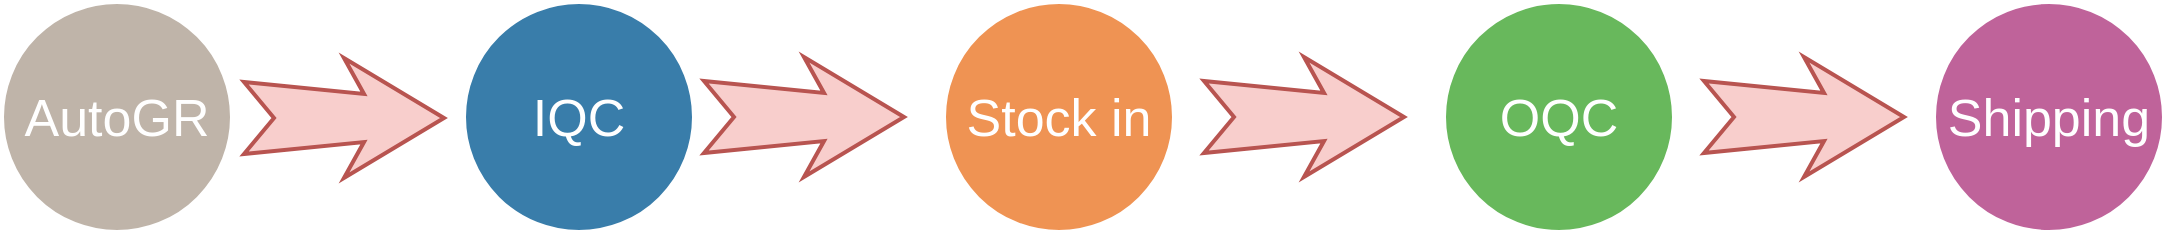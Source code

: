 <mxfile version="11.0.5" type="github"><diagram name="Page-1" id="12e1b939-464a-85fe-373e-61e167be1490"><mxGraphModel dx="1422" dy="715" grid="1" gridSize="10" guides="1" tooltips="1" connect="1" arrows="1" fold="1" page="1" pageScale="1.5" pageWidth="1169" pageHeight="826" background="#ffffff" math="0" shadow="0"><root><mxCell id="0"/><mxCell id="1" parent="0"/><mxCell id="60da8b9f42644d3a-8" value="AutoGR" style="ellipse;whiteSpace=wrap;html=1;rounded=0;shadow=0;strokeWidth=2;fontSize=26;align=center;fillColor=#BFB4A9;strokeColor=#FFFFFF;fontColor=#FFFFFF;" parent="1" vertex="1"><mxGeometry x="259" y="545" width="115" height="115" as="geometry"/></mxCell><mxCell id="60da8b9f42644d3a-9" value="" style="html=1;shadow=0;dashed=0;align=center;verticalAlign=middle;shape=mxgraph.arrows2.stylisedArrow;dy=0.6;dx=40;notch=15;feather=0.4;rounded=0;strokeWidth=2;fontSize=26;strokeColor=#b85450;fillColor=#f8cecc;" parent="1" vertex="1"><mxGeometry x="380" y="573" width="100" height="60" as="geometry"/></mxCell><mxCell id="60da8b9f42644d3a-22" value="IQC" style="ellipse;whiteSpace=wrap;html=1;rounded=0;shadow=0;strokeWidth=2;fontSize=26;align=center;fillColor=#397DAA;strokeColor=#FFFFFF;fontColor=#FFFFFF;" parent="1" vertex="1"><mxGeometry x="490" y="545" width="115" height="115" as="geometry"/></mxCell><mxCell id="60da8b9f42644d3a-23" value="" style="html=1;shadow=0;dashed=0;align=center;verticalAlign=middle;shape=mxgraph.arrows2.stylisedArrow;dy=0.6;dx=40;notch=15;feather=0.4;rounded=0;strokeWidth=2;fontSize=26;strokeColor=#b85450;fillColor=#f8cecc;" parent="1" vertex="1"><mxGeometry x="610" y="572.5" width="100" height="60" as="geometry"/></mxCell><mxCell id="60da8b9f42644d3a-29" value="Stock in" style="ellipse;whiteSpace=wrap;html=1;rounded=0;shadow=0;strokeWidth=2;fontSize=26;align=center;fillColor=#EF9353;strokeColor=#FFFFFF;fontColor=#FFFFFF;" parent="1" vertex="1"><mxGeometry x="730" y="545" width="115" height="115" as="geometry"/></mxCell><mxCell id="60da8b9f42644d3a-30" value="" style="html=1;shadow=0;dashed=0;align=center;verticalAlign=middle;shape=mxgraph.arrows2.stylisedArrow;dy=0.6;dx=40;notch=15;feather=0.4;rounded=0;strokeWidth=2;fontSize=26;strokeColor=#b85450;fillColor=#f8cecc;" parent="1" vertex="1"><mxGeometry x="860" y="572.5" width="100" height="60" as="geometry"/></mxCell><mxCell id="60da8b9f42644d3a-36" value="OQC" style="ellipse;whiteSpace=wrap;html=1;rounded=0;shadow=0;strokeWidth=2;fontSize=26;align=center;fillColor=#68B85C;strokeColor=#FFFFFF;fontColor=#FFFFFF;" parent="1" vertex="1"><mxGeometry x="980" y="545" width="115" height="115" as="geometry"/></mxCell><mxCell id="60da8b9f42644d3a-37" value="" style="html=1;shadow=0;dashed=0;align=center;verticalAlign=middle;shape=mxgraph.arrows2.stylisedArrow;dy=0.6;dx=40;notch=15;feather=0.4;rounded=0;strokeWidth=2;fontSize=26;strokeColor=#b85450;fillColor=#f8cecc;" parent="1" vertex="1"><mxGeometry x="1110" y="572.5" width="100" height="60" as="geometry"/></mxCell><mxCell id="60da8b9f42644d3a-38" value="Shipping" style="ellipse;whiteSpace=wrap;html=1;rounded=0;shadow=0;strokeWidth=2;fontSize=26;align=center;fillColor=#BF639A;strokeColor=#FFFFFF;fontColor=#FFFFFF;" parent="1" vertex="1"><mxGeometry x="1225" y="545" width="115" height="115" as="geometry"/></mxCell></root></mxGraphModel></diagram></mxfile>